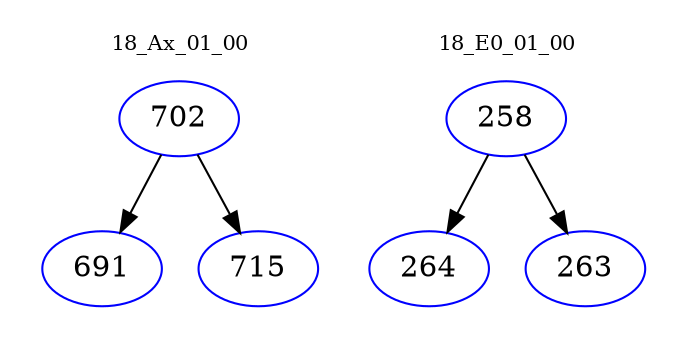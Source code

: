 digraph{
subgraph cluster_0 {
color = white
label = "18_Ax_01_00";
fontsize=10;
T0_702 [label="702", color="blue"]
T0_702 -> T0_691 [color="black"]
T0_691 [label="691", color="blue"]
T0_702 -> T0_715 [color="black"]
T0_715 [label="715", color="blue"]
}
subgraph cluster_1 {
color = white
label = "18_E0_01_00";
fontsize=10;
T1_258 [label="258", color="blue"]
T1_258 -> T1_264 [color="black"]
T1_264 [label="264", color="blue"]
T1_258 -> T1_263 [color="black"]
T1_263 [label="263", color="blue"]
}
}

